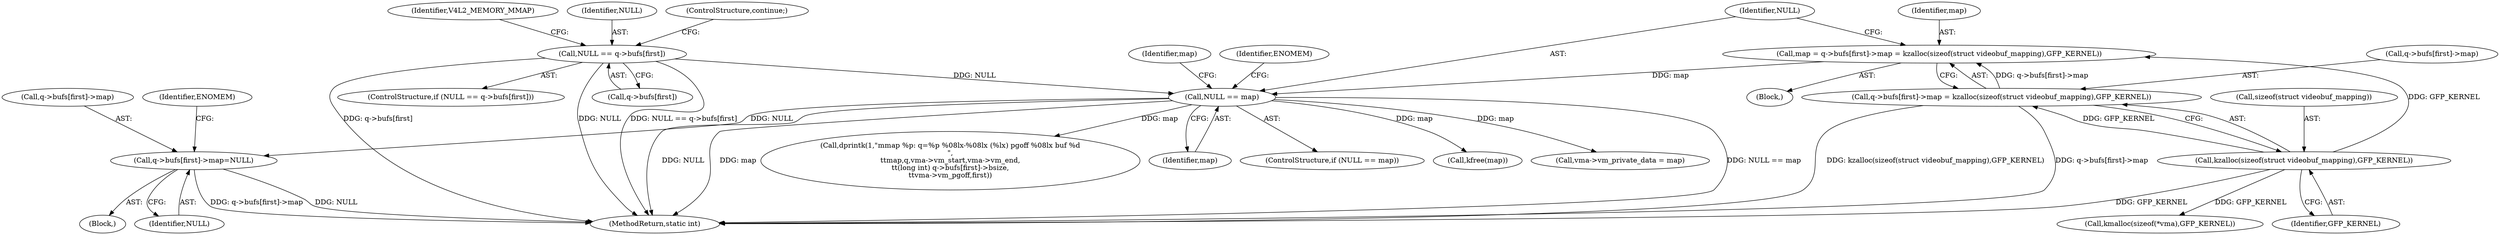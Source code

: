 digraph "0_linux_0b29669c065f60501e7289e1950fa2a618962358@pointer" {
"1000312" [label="(Call,q->bufs[first]->map=NULL)"];
"1000208" [label="(Call,NULL == map)"];
"1000147" [label="(Call,NULL == q->bufs[first])"];
"1000193" [label="(Call,map = q->bufs[first]->map = kzalloc(sizeof(struct videobuf_mapping),GFP_KERNEL))"];
"1000195" [label="(Call,q->bufs[first]->map = kzalloc(sizeof(struct videobuf_mapping),GFP_KERNEL))"];
"1000203" [label="(Call,kzalloc(sizeof(struct videobuf_mapping),GFP_KERNEL))"];
"1000196" [label="(Call,q->bufs[first]->map)"];
"1000257" [label="(Call,vma->vm_private_data = map)"];
"1000360" [label="(MethodReturn,static int)"];
"1000194" [label="(Identifier,map)"];
"1000332" [label="(Call,dprintk(1,\"mmap %p: q=%p %08lx-%08lx (%lx) pgoff %08lx buf %d\n\",\n\t\tmap,q,vma->vm_start,vma->vm_end,\n\t\t(long int) q->bufs[first]->bsize,\n\t\tvma->vm_pgoff,first))"];
"1000157" [label="(Identifier,V4L2_MEMORY_MMAP)"];
"1000206" [label="(Identifier,GFP_KERNEL)"];
"1000213" [label="(Identifier,ENOMEM)"];
"1000204" [label="(Call,sizeof(struct videobuf_mapping))"];
"1000323" [label="(Identifier,ENOMEM)"];
"1000210" [label="(Identifier,map)"];
"1000309" [label="(Block,)"];
"1000216" [label="(Identifier,map)"];
"1000148" [label="(Identifier,NULL)"];
"1000147" [label="(Call,NULL == q->bufs[first])"];
"1000203" [label="(Call,kzalloc(sizeof(struct videobuf_mapping),GFP_KERNEL))"];
"1000312" [label="(Call,q->bufs[first]->map=NULL)"];
"1000320" [label="(Identifier,NULL)"];
"1000146" [label="(ControlStructure,if (NULL == q->bufs[first]))"];
"1000299" [label="(Call,kmalloc(sizeof(*vma),GFP_KERNEL))"];
"1000207" [label="(ControlStructure,if (NULL == map))"];
"1000106" [label="(Block,)"];
"1000149" [label="(Call,q->bufs[first])"];
"1000195" [label="(Call,q->bufs[first]->map = kzalloc(sizeof(struct videobuf_mapping),GFP_KERNEL))"];
"1000154" [label="(ControlStructure,continue;)"];
"1000313" [label="(Call,q->bufs[first]->map)"];
"1000209" [label="(Identifier,NULL)"];
"1000208" [label="(Call,NULL == map)"];
"1000193" [label="(Call,map = q->bufs[first]->map = kzalloc(sizeof(struct videobuf_mapping),GFP_KERNEL))"];
"1000310" [label="(Call,kfree(map))"];
"1000312" -> "1000309"  [label="AST: "];
"1000312" -> "1000320"  [label="CFG: "];
"1000313" -> "1000312"  [label="AST: "];
"1000320" -> "1000312"  [label="AST: "];
"1000323" -> "1000312"  [label="CFG: "];
"1000312" -> "1000360"  [label="DDG: q->bufs[first]->map"];
"1000312" -> "1000360"  [label="DDG: NULL"];
"1000208" -> "1000312"  [label="DDG: NULL"];
"1000208" -> "1000207"  [label="AST: "];
"1000208" -> "1000210"  [label="CFG: "];
"1000209" -> "1000208"  [label="AST: "];
"1000210" -> "1000208"  [label="AST: "];
"1000213" -> "1000208"  [label="CFG: "];
"1000216" -> "1000208"  [label="CFG: "];
"1000208" -> "1000360"  [label="DDG: NULL"];
"1000208" -> "1000360"  [label="DDG: map"];
"1000208" -> "1000360"  [label="DDG: NULL == map"];
"1000147" -> "1000208"  [label="DDG: NULL"];
"1000193" -> "1000208"  [label="DDG: map"];
"1000208" -> "1000257"  [label="DDG: map"];
"1000208" -> "1000310"  [label="DDG: map"];
"1000208" -> "1000332"  [label="DDG: map"];
"1000147" -> "1000146"  [label="AST: "];
"1000147" -> "1000149"  [label="CFG: "];
"1000148" -> "1000147"  [label="AST: "];
"1000149" -> "1000147"  [label="AST: "];
"1000154" -> "1000147"  [label="CFG: "];
"1000157" -> "1000147"  [label="CFG: "];
"1000147" -> "1000360"  [label="DDG: q->bufs[first]"];
"1000147" -> "1000360"  [label="DDG: NULL"];
"1000147" -> "1000360"  [label="DDG: NULL == q->bufs[first]"];
"1000193" -> "1000106"  [label="AST: "];
"1000193" -> "1000195"  [label="CFG: "];
"1000194" -> "1000193"  [label="AST: "];
"1000195" -> "1000193"  [label="AST: "];
"1000209" -> "1000193"  [label="CFG: "];
"1000195" -> "1000193"  [label="DDG: q->bufs[first]->map"];
"1000203" -> "1000193"  [label="DDG: GFP_KERNEL"];
"1000195" -> "1000203"  [label="CFG: "];
"1000196" -> "1000195"  [label="AST: "];
"1000203" -> "1000195"  [label="AST: "];
"1000195" -> "1000360"  [label="DDG: kzalloc(sizeof(struct videobuf_mapping),GFP_KERNEL)"];
"1000195" -> "1000360"  [label="DDG: q->bufs[first]->map"];
"1000203" -> "1000195"  [label="DDG: GFP_KERNEL"];
"1000203" -> "1000206"  [label="CFG: "];
"1000204" -> "1000203"  [label="AST: "];
"1000206" -> "1000203"  [label="AST: "];
"1000203" -> "1000360"  [label="DDG: GFP_KERNEL"];
"1000203" -> "1000299"  [label="DDG: GFP_KERNEL"];
}
